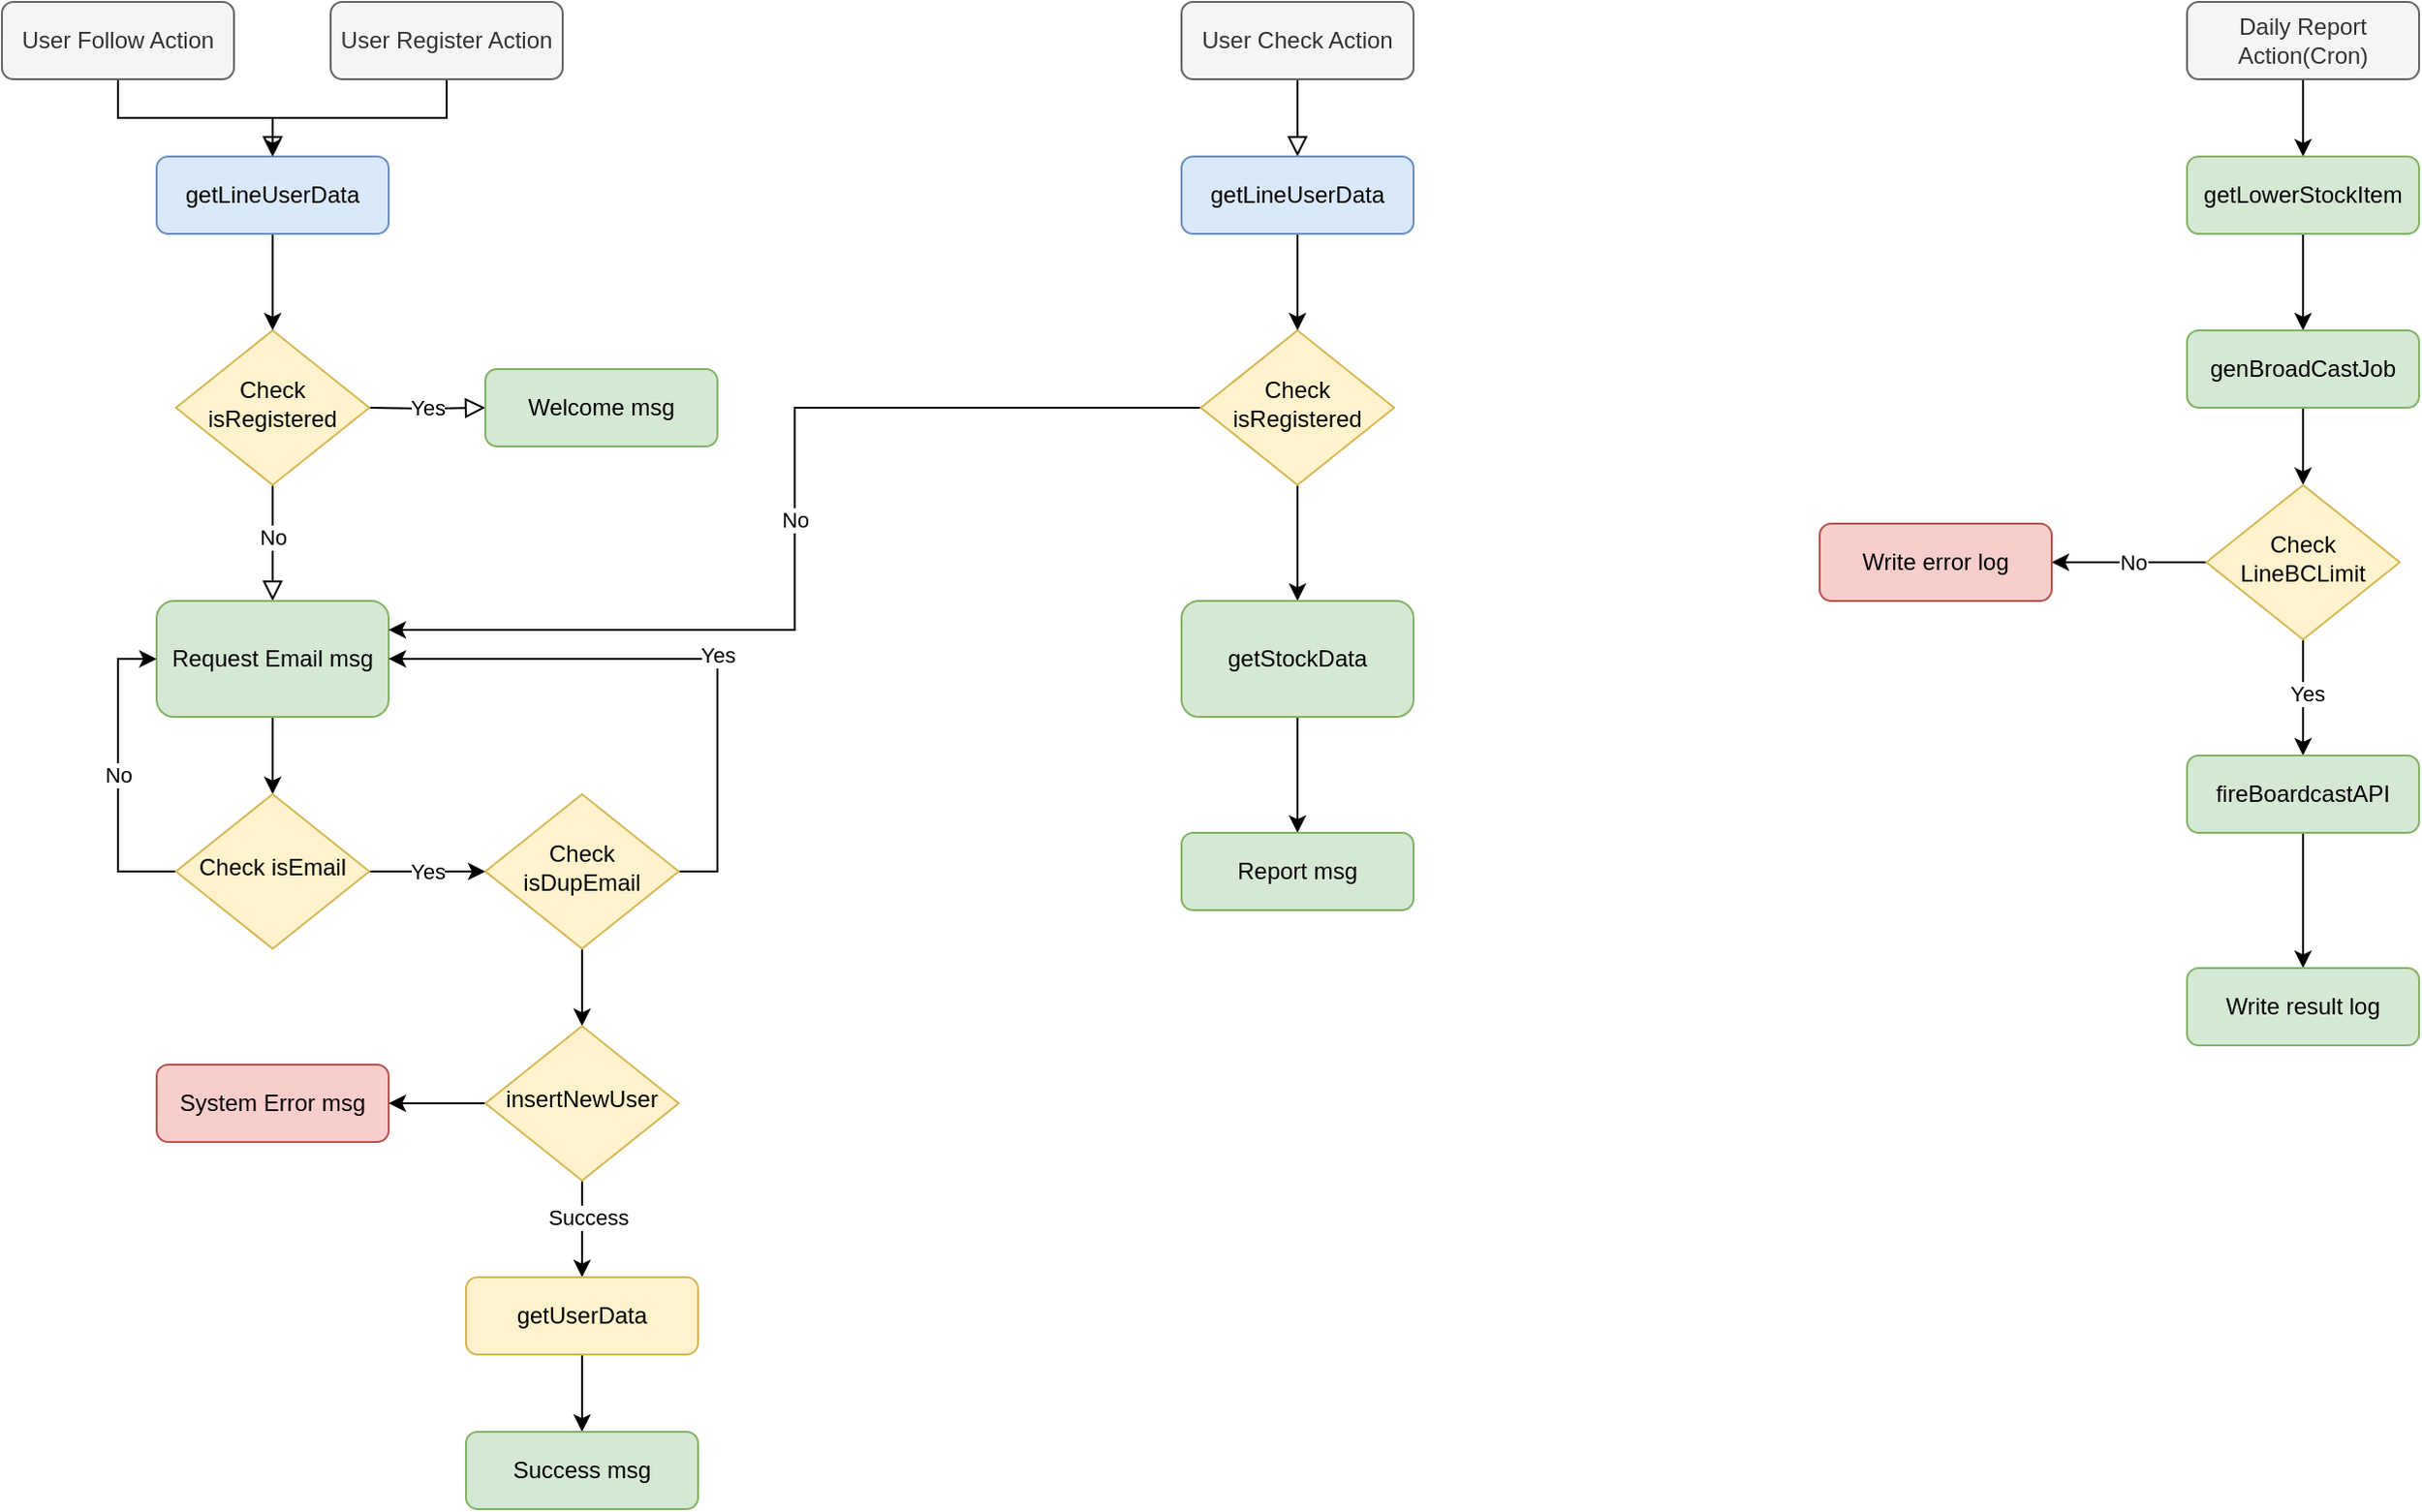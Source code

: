 <mxfile version="14.6.0" type="github">
  <diagram id="C5RBs43oDa-KdzZeNtuy" name="BotFlow">
    <mxGraphModel dx="865" dy="719" grid="1" gridSize="10" guides="1" tooltips="1" connect="1" arrows="1" fold="1" page="1" pageScale="1" pageWidth="2339" pageHeight="3300" math="0" shadow="0">
      <root>
        <mxCell id="WIyWlLk6GJQsqaUBKTNV-0" />
        <mxCell id="WIyWlLk6GJQsqaUBKTNV-1" parent="WIyWlLk6GJQsqaUBKTNV-0" />
        <mxCell id="WIyWlLk6GJQsqaUBKTNV-2" value="" style="rounded=0;html=1;jettySize=auto;orthogonalLoop=1;fontSize=11;endArrow=block;endFill=0;endSize=8;strokeWidth=1;shadow=0;labelBackgroundColor=none;edgeStyle=orthogonalEdgeStyle;entryX=0.5;entryY=0;entryDx=0;entryDy=0;" parent="WIyWlLk6GJQsqaUBKTNV-1" source="WIyWlLk6GJQsqaUBKTNV-3" target="j9nBk9TBt9QKVfz6FYMm-10" edge="1">
          <mxGeometry relative="1" as="geometry">
            <mxPoint x="260" y="170" as="targetPoint" />
          </mxGeometry>
        </mxCell>
        <mxCell id="WIyWlLk6GJQsqaUBKTNV-3" value="User Follow Action" style="rounded=1;whiteSpace=wrap;html=1;fontSize=12;glass=0;strokeWidth=1;shadow=0;fillColor=#f5f5f5;strokeColor=#666666;fontColor=#333333;" parent="WIyWlLk6GJQsqaUBKTNV-1" vertex="1">
          <mxGeometry x="120" y="110" width="120" height="40" as="geometry" />
        </mxCell>
        <mxCell id="WIyWlLk6GJQsqaUBKTNV-4" value="" style="rounded=0;html=1;jettySize=auto;orthogonalLoop=1;fontSize=11;endArrow=block;endFill=0;endSize=8;strokeWidth=1;shadow=0;labelBackgroundColor=none;edgeStyle=orthogonalEdgeStyle;entryX=0.5;entryY=0;entryDx=0;entryDy=0;" parent="WIyWlLk6GJQsqaUBKTNV-1" source="WIyWlLk6GJQsqaUBKTNV-6" target="j9nBk9TBt9QKVfz6FYMm-1" edge="1">
          <mxGeometry y="20" relative="1" as="geometry">
            <mxPoint as="offset" />
            <mxPoint x="260" y="390" as="sourcePoint" />
            <mxPoint x="180" y="450" as="targetPoint" />
          </mxGeometry>
        </mxCell>
        <mxCell id="j9nBk9TBt9QKVfz6FYMm-6" value="No" style="edgeLabel;html=1;align=center;verticalAlign=middle;resizable=0;points=[];" vertex="1" connectable="0" parent="WIyWlLk6GJQsqaUBKTNV-4">
          <mxGeometry x="-0.117" relative="1" as="geometry">
            <mxPoint as="offset" />
          </mxGeometry>
        </mxCell>
        <mxCell id="WIyWlLk6GJQsqaUBKTNV-5" value="" style="edgeStyle=orthogonalEdgeStyle;rounded=0;html=1;jettySize=auto;orthogonalLoop=1;fontSize=11;endArrow=block;endFill=0;endSize=8;strokeWidth=1;shadow=0;labelBackgroundColor=none;entryX=0;entryY=0.5;entryDx=0;entryDy=0;" parent="WIyWlLk6GJQsqaUBKTNV-1" target="WIyWlLk6GJQsqaUBKTNV-7" edge="1">
          <mxGeometry y="10" relative="1" as="geometry">
            <mxPoint as="offset" />
            <mxPoint x="310" y="320" as="sourcePoint" />
            <mxPoint x="380" y="310" as="targetPoint" />
          </mxGeometry>
        </mxCell>
        <mxCell id="j9nBk9TBt9QKVfz6FYMm-5" value="Yes" style="edgeLabel;html=1;align=center;verticalAlign=middle;resizable=0;points=[];" vertex="1" connectable="0" parent="WIyWlLk6GJQsqaUBKTNV-5">
          <mxGeometry x="-0.013" y="1" relative="1" as="geometry">
            <mxPoint as="offset" />
          </mxGeometry>
        </mxCell>
        <mxCell id="WIyWlLk6GJQsqaUBKTNV-6" value="Check isRegistered" style="rhombus;whiteSpace=wrap;html=1;shadow=0;fontFamily=Helvetica;fontSize=12;align=center;strokeWidth=1;spacing=6;spacingTop=-4;fillColor=#fff2cc;strokeColor=#d6b656;" parent="WIyWlLk6GJQsqaUBKTNV-1" vertex="1">
          <mxGeometry x="210" y="280" width="100" height="80" as="geometry" />
        </mxCell>
        <mxCell id="WIyWlLk6GJQsqaUBKTNV-7" value="Welcome msg" style="rounded=1;whiteSpace=wrap;html=1;fontSize=12;glass=0;strokeWidth=1;shadow=0;fillColor=#d5e8d4;strokeColor=#82b366;" parent="WIyWlLk6GJQsqaUBKTNV-1" vertex="1">
          <mxGeometry x="370" y="300" width="120" height="40" as="geometry" />
        </mxCell>
        <mxCell id="j9nBk9TBt9QKVfz6FYMm-3" style="edgeStyle=orthogonalEdgeStyle;rounded=0;orthogonalLoop=1;jettySize=auto;html=1;exitX=0.5;exitY=1;exitDx=0;exitDy=0;entryX=0.5;entryY=0;entryDx=0;entryDy=0;" edge="1" parent="WIyWlLk6GJQsqaUBKTNV-1" source="j9nBk9TBt9QKVfz6FYMm-1" target="j9nBk9TBt9QKVfz6FYMm-2">
          <mxGeometry relative="1" as="geometry" />
        </mxCell>
        <mxCell id="j9nBk9TBt9QKVfz6FYMm-1" value="Request Email msg" style="rounded=1;whiteSpace=wrap;html=1;fillColor=#d5e8d4;strokeColor=#82b366;" vertex="1" parent="WIyWlLk6GJQsqaUBKTNV-1">
          <mxGeometry x="200" y="420" width="120" height="60" as="geometry" />
        </mxCell>
        <mxCell id="j9nBk9TBt9QKVfz6FYMm-4" value="Yes" style="edgeStyle=orthogonalEdgeStyle;rounded=0;orthogonalLoop=1;jettySize=auto;html=1;exitX=1;exitY=0.5;exitDx=0;exitDy=0;entryX=0;entryY=0.5;entryDx=0;entryDy=0;" edge="1" parent="WIyWlLk6GJQsqaUBKTNV-1" source="j9nBk9TBt9QKVfz6FYMm-2" target="j9nBk9TBt9QKVfz6FYMm-9">
          <mxGeometry relative="1" as="geometry">
            <mxPoint x="380" y="560" as="targetPoint" />
          </mxGeometry>
        </mxCell>
        <mxCell id="j9nBk9TBt9QKVfz6FYMm-8" value="No" style="edgeStyle=orthogonalEdgeStyle;rounded=0;orthogonalLoop=1;jettySize=auto;html=1;exitX=0;exitY=0.5;exitDx=0;exitDy=0;entryX=0;entryY=0.5;entryDx=0;entryDy=0;" edge="1" parent="WIyWlLk6GJQsqaUBKTNV-1" source="j9nBk9TBt9QKVfz6FYMm-2" target="j9nBk9TBt9QKVfz6FYMm-1">
          <mxGeometry relative="1" as="geometry" />
        </mxCell>
        <mxCell id="j9nBk9TBt9QKVfz6FYMm-2" value="Check isEmail" style="rhombus;whiteSpace=wrap;html=1;shadow=0;fontFamily=Helvetica;fontSize=12;align=center;strokeWidth=1;spacing=6;spacingTop=-4;fillColor=#fff2cc;strokeColor=#d6b656;" vertex="1" parent="WIyWlLk6GJQsqaUBKTNV-1">
          <mxGeometry x="210" y="520" width="100" height="80" as="geometry" />
        </mxCell>
        <mxCell id="j9nBk9TBt9QKVfz6FYMm-13" style="edgeStyle=orthogonalEdgeStyle;rounded=0;orthogonalLoop=1;jettySize=auto;html=1;exitX=1;exitY=0.5;exitDx=0;exitDy=0;entryX=1;entryY=0.5;entryDx=0;entryDy=0;" edge="1" parent="WIyWlLk6GJQsqaUBKTNV-1" source="j9nBk9TBt9QKVfz6FYMm-9" target="j9nBk9TBt9QKVfz6FYMm-1">
          <mxGeometry relative="1" as="geometry">
            <mxPoint x="520" y="560" as="targetPoint" />
          </mxGeometry>
        </mxCell>
        <mxCell id="j9nBk9TBt9QKVfz6FYMm-14" value="Yes" style="edgeLabel;html=1;align=center;verticalAlign=middle;resizable=0;points=[];" vertex="1" connectable="0" parent="j9nBk9TBt9QKVfz6FYMm-13">
          <mxGeometry x="-0.133" y="-2" relative="1" as="geometry">
            <mxPoint as="offset" />
          </mxGeometry>
        </mxCell>
        <mxCell id="j9nBk9TBt9QKVfz6FYMm-17" style="edgeStyle=orthogonalEdgeStyle;rounded=0;orthogonalLoop=1;jettySize=auto;html=1;exitX=0.5;exitY=1;exitDx=0;exitDy=0;" edge="1" parent="WIyWlLk6GJQsqaUBKTNV-1" source="j9nBk9TBt9QKVfz6FYMm-9">
          <mxGeometry relative="1" as="geometry">
            <mxPoint x="420" y="640" as="targetPoint" />
          </mxGeometry>
        </mxCell>
        <mxCell id="j9nBk9TBt9QKVfz6FYMm-9" value="Check isDupEmail" style="rhombus;whiteSpace=wrap;html=1;shadow=0;fontFamily=Helvetica;fontSize=12;align=center;strokeWidth=1;spacing=6;spacingTop=-4;fillColor=#fff2cc;strokeColor=#d6b656;" vertex="1" parent="WIyWlLk6GJQsqaUBKTNV-1">
          <mxGeometry x="370" y="520" width="100" height="80" as="geometry" />
        </mxCell>
        <mxCell id="j9nBk9TBt9QKVfz6FYMm-11" style="edgeStyle=orthogonalEdgeStyle;rounded=0;orthogonalLoop=1;jettySize=auto;html=1;exitX=0.5;exitY=1;exitDx=0;exitDy=0;entryX=0.5;entryY=0;entryDx=0;entryDy=0;" edge="1" parent="WIyWlLk6GJQsqaUBKTNV-1" source="j9nBk9TBt9QKVfz6FYMm-10" target="WIyWlLk6GJQsqaUBKTNV-6">
          <mxGeometry relative="1" as="geometry" />
        </mxCell>
        <mxCell id="j9nBk9TBt9QKVfz6FYMm-10" value="getLineUserData" style="rounded=1;whiteSpace=wrap;html=1;fontSize=12;glass=0;strokeWidth=1;shadow=0;fillColor=#dae8fc;strokeColor=#6c8ebf;" vertex="1" parent="WIyWlLk6GJQsqaUBKTNV-1">
          <mxGeometry x="200" y="190" width="120" height="40" as="geometry" />
        </mxCell>
        <mxCell id="j9nBk9TBt9QKVfz6FYMm-19" style="edgeStyle=orthogonalEdgeStyle;rounded=0;orthogonalLoop=1;jettySize=auto;html=1;entryX=0.5;entryY=0;entryDx=0;entryDy=0;exitX=0.5;exitY=1;exitDx=0;exitDy=0;" edge="1" parent="WIyWlLk6GJQsqaUBKTNV-1" source="j9nBk9TBt9QKVfz6FYMm-20" target="j9nBk9TBt9QKVfz6FYMm-18">
          <mxGeometry relative="1" as="geometry">
            <mxPoint x="420" y="690" as="sourcePoint" />
          </mxGeometry>
        </mxCell>
        <mxCell id="j9nBk9TBt9QKVfz6FYMm-21" value="Success" style="edgeLabel;html=1;align=center;verticalAlign=middle;resizable=0;points=[];" vertex="1" connectable="0" parent="j9nBk9TBt9QKVfz6FYMm-19">
          <mxGeometry x="-0.244" y="3" relative="1" as="geometry">
            <mxPoint as="offset" />
          </mxGeometry>
        </mxCell>
        <mxCell id="j9nBk9TBt9QKVfz6FYMm-25" style="edgeStyle=orthogonalEdgeStyle;rounded=0;orthogonalLoop=1;jettySize=auto;html=1;exitX=0.5;exitY=1;exitDx=0;exitDy=0;entryX=0.5;entryY=0;entryDx=0;entryDy=0;" edge="1" parent="WIyWlLk6GJQsqaUBKTNV-1" source="j9nBk9TBt9QKVfz6FYMm-18" target="j9nBk9TBt9QKVfz6FYMm-24">
          <mxGeometry relative="1" as="geometry" />
        </mxCell>
        <mxCell id="j9nBk9TBt9QKVfz6FYMm-18" value="getUserData" style="rounded=1;whiteSpace=wrap;html=1;fontSize=12;glass=0;strokeWidth=1;shadow=0;fillColor=#fff2cc;strokeColor=#d6b656;" vertex="1" parent="WIyWlLk6GJQsqaUBKTNV-1">
          <mxGeometry x="360" y="770" width="120" height="40" as="geometry" />
        </mxCell>
        <mxCell id="j9nBk9TBt9QKVfz6FYMm-23" style="edgeStyle=orthogonalEdgeStyle;rounded=0;orthogonalLoop=1;jettySize=auto;html=1;exitX=0;exitY=0.5;exitDx=0;exitDy=0;entryX=1;entryY=0.5;entryDx=0;entryDy=0;" edge="1" parent="WIyWlLk6GJQsqaUBKTNV-1" source="j9nBk9TBt9QKVfz6FYMm-20" target="j9nBk9TBt9QKVfz6FYMm-22">
          <mxGeometry relative="1" as="geometry" />
        </mxCell>
        <mxCell id="j9nBk9TBt9QKVfz6FYMm-20" value="insertNewUser" style="rhombus;whiteSpace=wrap;html=1;shadow=0;fontFamily=Helvetica;fontSize=12;align=center;strokeWidth=1;spacing=6;spacingTop=-4;fillColor=#fff2cc;strokeColor=#d6b656;" vertex="1" parent="WIyWlLk6GJQsqaUBKTNV-1">
          <mxGeometry x="370" y="640" width="100" height="80" as="geometry" />
        </mxCell>
        <mxCell id="j9nBk9TBt9QKVfz6FYMm-22" value="System Error msg" style="rounded=1;whiteSpace=wrap;html=1;fontSize=12;glass=0;strokeWidth=1;shadow=0;fillColor=#f8cecc;strokeColor=#b85450;" vertex="1" parent="WIyWlLk6GJQsqaUBKTNV-1">
          <mxGeometry x="200" y="660" width="120" height="40" as="geometry" />
        </mxCell>
        <mxCell id="j9nBk9TBt9QKVfz6FYMm-24" value="Success msg" style="rounded=1;whiteSpace=wrap;html=1;fontSize=12;glass=0;strokeWidth=1;shadow=0;fillColor=#d5e8d4;strokeColor=#82b366;" vertex="1" parent="WIyWlLk6GJQsqaUBKTNV-1">
          <mxGeometry x="360" y="850" width="120" height="40" as="geometry" />
        </mxCell>
        <mxCell id="j9nBk9TBt9QKVfz6FYMm-26" value="" style="rounded=0;html=1;jettySize=auto;orthogonalLoop=1;fontSize=11;endArrow=block;endFill=0;endSize=8;strokeWidth=1;shadow=0;labelBackgroundColor=none;edgeStyle=orthogonalEdgeStyle;entryX=0.5;entryY=0;entryDx=0;entryDy=0;" edge="1" parent="WIyWlLk6GJQsqaUBKTNV-1" source="j9nBk9TBt9QKVfz6FYMm-27" target="j9nBk9TBt9QKVfz6FYMm-44">
          <mxGeometry relative="1" as="geometry">
            <mxPoint x="790" y="170" as="targetPoint" />
          </mxGeometry>
        </mxCell>
        <mxCell id="j9nBk9TBt9QKVfz6FYMm-27" value="User Check Action" style="rounded=1;whiteSpace=wrap;html=1;fontSize=12;glass=0;strokeWidth=1;shadow=0;fillColor=#f5f5f5;strokeColor=#666666;fontColor=#333333;" vertex="1" parent="WIyWlLk6GJQsqaUBKTNV-1">
          <mxGeometry x="730" y="110" width="120" height="40" as="geometry" />
        </mxCell>
        <mxCell id="j9nBk9TBt9QKVfz6FYMm-55" value="No" style="edgeStyle=orthogonalEdgeStyle;rounded=0;orthogonalLoop=1;jettySize=auto;html=1;exitX=0;exitY=0.5;exitDx=0;exitDy=0;entryX=1;entryY=0.25;entryDx=0;entryDy=0;" edge="1" parent="WIyWlLk6GJQsqaUBKTNV-1" source="j9nBk9TBt9QKVfz6FYMm-32" target="j9nBk9TBt9QKVfz6FYMm-1">
          <mxGeometry relative="1" as="geometry" />
        </mxCell>
        <mxCell id="j9nBk9TBt9QKVfz6FYMm-56" style="edgeStyle=orthogonalEdgeStyle;rounded=0;orthogonalLoop=1;jettySize=auto;html=1;exitX=0.5;exitY=1;exitDx=0;exitDy=0;entryX=0.5;entryY=0;entryDx=0;entryDy=0;" edge="1" parent="WIyWlLk6GJQsqaUBKTNV-1" source="j9nBk9TBt9QKVfz6FYMm-32" target="j9nBk9TBt9QKVfz6FYMm-35">
          <mxGeometry relative="1" as="geometry" />
        </mxCell>
        <mxCell id="j9nBk9TBt9QKVfz6FYMm-32" value="Check isRegistered" style="rhombus;whiteSpace=wrap;html=1;shadow=0;fontFamily=Helvetica;fontSize=12;align=center;strokeWidth=1;spacing=6;spacingTop=-4;fillColor=#fff2cc;strokeColor=#d6b656;" vertex="1" parent="WIyWlLk6GJQsqaUBKTNV-1">
          <mxGeometry x="740" y="280" width="100" height="80" as="geometry" />
        </mxCell>
        <mxCell id="j9nBk9TBt9QKVfz6FYMm-34" style="edgeStyle=orthogonalEdgeStyle;rounded=0;orthogonalLoop=1;jettySize=auto;html=1;exitX=0.5;exitY=1;exitDx=0;exitDy=0;entryX=0.5;entryY=0;entryDx=0;entryDy=0;" edge="1" parent="WIyWlLk6GJQsqaUBKTNV-1" source="j9nBk9TBt9QKVfz6FYMm-35" target="j9nBk9TBt9QKVfz6FYMm-52">
          <mxGeometry relative="1" as="geometry">
            <mxPoint x="790" y="520" as="targetPoint" />
          </mxGeometry>
        </mxCell>
        <mxCell id="j9nBk9TBt9QKVfz6FYMm-35" value="getStockData" style="rounded=1;whiteSpace=wrap;html=1;fillColor=#d5e8d4;strokeColor=#82b366;" vertex="1" parent="WIyWlLk6GJQsqaUBKTNV-1">
          <mxGeometry x="730" y="420" width="120" height="60" as="geometry" />
        </mxCell>
        <mxCell id="j9nBk9TBt9QKVfz6FYMm-43" style="edgeStyle=orthogonalEdgeStyle;rounded=0;orthogonalLoop=1;jettySize=auto;html=1;exitX=0.5;exitY=1;exitDx=0;exitDy=0;entryX=0.5;entryY=0;entryDx=0;entryDy=0;" edge="1" parent="WIyWlLk6GJQsqaUBKTNV-1" source="j9nBk9TBt9QKVfz6FYMm-44" target="j9nBk9TBt9QKVfz6FYMm-32">
          <mxGeometry relative="1" as="geometry" />
        </mxCell>
        <mxCell id="j9nBk9TBt9QKVfz6FYMm-44" value="getLineUserData" style="rounded=1;whiteSpace=wrap;html=1;fontSize=12;glass=0;strokeWidth=1;shadow=0;fillColor=#dae8fc;strokeColor=#6c8ebf;" vertex="1" parent="WIyWlLk6GJQsqaUBKTNV-1">
          <mxGeometry x="730" y="190" width="120" height="40" as="geometry" />
        </mxCell>
        <mxCell id="j9nBk9TBt9QKVfz6FYMm-52" value="Report msg" style="rounded=1;whiteSpace=wrap;html=1;fontSize=12;glass=0;strokeWidth=1;shadow=0;fillColor=#d5e8d4;strokeColor=#82b366;" vertex="1" parent="WIyWlLk6GJQsqaUBKTNV-1">
          <mxGeometry x="730" y="540" width="120" height="40" as="geometry" />
        </mxCell>
        <mxCell id="j9nBk9TBt9QKVfz6FYMm-54" style="edgeStyle=orthogonalEdgeStyle;rounded=0;orthogonalLoop=1;jettySize=auto;html=1;exitX=0.5;exitY=1;exitDx=0;exitDy=0;entryX=0.5;entryY=0;entryDx=0;entryDy=0;" edge="1" parent="WIyWlLk6GJQsqaUBKTNV-1" source="j9nBk9TBt9QKVfz6FYMm-53" target="j9nBk9TBt9QKVfz6FYMm-10">
          <mxGeometry relative="1" as="geometry" />
        </mxCell>
        <mxCell id="j9nBk9TBt9QKVfz6FYMm-53" value="User Register Action" style="rounded=1;whiteSpace=wrap;html=1;fontSize=12;glass=0;strokeWidth=1;shadow=0;fillColor=#f5f5f5;strokeColor=#666666;fontColor=#333333;" vertex="1" parent="WIyWlLk6GJQsqaUBKTNV-1">
          <mxGeometry x="290" y="110" width="120" height="40" as="geometry" />
        </mxCell>
        <mxCell id="j9nBk9TBt9QKVfz6FYMm-60" style="edgeStyle=orthogonalEdgeStyle;rounded=0;orthogonalLoop=1;jettySize=auto;html=1;exitX=0.5;exitY=1;exitDx=0;exitDy=0;entryX=0.5;entryY=0;entryDx=0;entryDy=0;" edge="1" parent="WIyWlLk6GJQsqaUBKTNV-1" source="j9nBk9TBt9QKVfz6FYMm-57" target="j9nBk9TBt9QKVfz6FYMm-59">
          <mxGeometry relative="1" as="geometry" />
        </mxCell>
        <mxCell id="j9nBk9TBt9QKVfz6FYMm-57" value="Daily Report Action(Cron)" style="rounded=1;whiteSpace=wrap;html=1;fontSize=12;glass=0;strokeWidth=1;shadow=0;fillColor=#f5f5f5;strokeColor=#666666;fontColor=#333333;" vertex="1" parent="WIyWlLk6GJQsqaUBKTNV-1">
          <mxGeometry x="1250" y="110" width="120" height="40" as="geometry" />
        </mxCell>
        <mxCell id="j9nBk9TBt9QKVfz6FYMm-63" style="edgeStyle=orthogonalEdgeStyle;rounded=0;orthogonalLoop=1;jettySize=auto;html=1;exitX=0.5;exitY=1;exitDx=0;exitDy=0;entryX=0.5;entryY=0;entryDx=0;entryDy=0;" edge="1" parent="WIyWlLk6GJQsqaUBKTNV-1" source="j9nBk9TBt9QKVfz6FYMm-59" target="j9nBk9TBt9QKVfz6FYMm-61">
          <mxGeometry relative="1" as="geometry" />
        </mxCell>
        <mxCell id="j9nBk9TBt9QKVfz6FYMm-59" value="getLowerStockItem" style="rounded=1;whiteSpace=wrap;html=1;fontSize=12;glass=0;strokeWidth=1;shadow=0;fillColor=#d5e8d4;strokeColor=#82b366;" vertex="1" parent="WIyWlLk6GJQsqaUBKTNV-1">
          <mxGeometry x="1250" y="190" width="120" height="40" as="geometry" />
        </mxCell>
        <mxCell id="j9nBk9TBt9QKVfz6FYMm-64" style="edgeStyle=orthogonalEdgeStyle;rounded=0;orthogonalLoop=1;jettySize=auto;html=1;exitX=0.5;exitY=1;exitDx=0;exitDy=0;entryX=0.5;entryY=0;entryDx=0;entryDy=0;" edge="1" parent="WIyWlLk6GJQsqaUBKTNV-1" source="j9nBk9TBt9QKVfz6FYMm-61" target="j9nBk9TBt9QKVfz6FYMm-62">
          <mxGeometry relative="1" as="geometry" />
        </mxCell>
        <mxCell id="j9nBk9TBt9QKVfz6FYMm-61" value="genBroadCastJob" style="rounded=1;whiteSpace=wrap;html=1;fontSize=12;glass=0;strokeWidth=1;shadow=0;fillColor=#d5e8d4;strokeColor=#82b366;" vertex="1" parent="WIyWlLk6GJQsqaUBKTNV-1">
          <mxGeometry x="1250" y="280" width="120" height="40" as="geometry" />
        </mxCell>
        <mxCell id="j9nBk9TBt9QKVfz6FYMm-66" style="edgeStyle=orthogonalEdgeStyle;rounded=0;orthogonalLoop=1;jettySize=auto;html=1;exitX=0;exitY=0.5;exitDx=0;exitDy=0;entryX=1;entryY=0.5;entryDx=0;entryDy=0;" edge="1" parent="WIyWlLk6GJQsqaUBKTNV-1" source="j9nBk9TBt9QKVfz6FYMm-62" target="j9nBk9TBt9QKVfz6FYMm-65">
          <mxGeometry relative="1" as="geometry" />
        </mxCell>
        <mxCell id="j9nBk9TBt9QKVfz6FYMm-67" value="No" style="edgeLabel;html=1;align=center;verticalAlign=middle;resizable=0;points=[];" vertex="1" connectable="0" parent="j9nBk9TBt9QKVfz6FYMm-66">
          <mxGeometry x="-0.047" relative="1" as="geometry">
            <mxPoint as="offset" />
          </mxGeometry>
        </mxCell>
        <mxCell id="j9nBk9TBt9QKVfz6FYMm-69" style="edgeStyle=orthogonalEdgeStyle;rounded=0;orthogonalLoop=1;jettySize=auto;html=1;exitX=0.5;exitY=1;exitDx=0;exitDy=0;entryX=0.5;entryY=0;entryDx=0;entryDy=0;" edge="1" parent="WIyWlLk6GJQsqaUBKTNV-1" source="j9nBk9TBt9QKVfz6FYMm-62" target="j9nBk9TBt9QKVfz6FYMm-68">
          <mxGeometry relative="1" as="geometry" />
        </mxCell>
        <mxCell id="j9nBk9TBt9QKVfz6FYMm-70" value="Yes" style="edgeLabel;html=1;align=center;verticalAlign=middle;resizable=0;points=[];" vertex="1" connectable="0" parent="j9nBk9TBt9QKVfz6FYMm-69">
          <mxGeometry x="-0.08" y="2" relative="1" as="geometry">
            <mxPoint as="offset" />
          </mxGeometry>
        </mxCell>
        <mxCell id="j9nBk9TBt9QKVfz6FYMm-62" value="Check LineBCLimit" style="rhombus;whiteSpace=wrap;html=1;shadow=0;fontFamily=Helvetica;fontSize=12;align=center;strokeWidth=1;spacing=6;spacingTop=-4;fillColor=#fff2cc;strokeColor=#d6b656;" vertex="1" parent="WIyWlLk6GJQsqaUBKTNV-1">
          <mxGeometry x="1260" y="360" width="100" height="80" as="geometry" />
        </mxCell>
        <mxCell id="j9nBk9TBt9QKVfz6FYMm-65" value="Write error log" style="rounded=1;whiteSpace=wrap;html=1;fontSize=12;glass=0;strokeWidth=1;shadow=0;fillColor=#f8cecc;strokeColor=#b85450;" vertex="1" parent="WIyWlLk6GJQsqaUBKTNV-1">
          <mxGeometry x="1060" y="380" width="120" height="40" as="geometry" />
        </mxCell>
        <mxCell id="j9nBk9TBt9QKVfz6FYMm-72" style="edgeStyle=orthogonalEdgeStyle;rounded=0;orthogonalLoop=1;jettySize=auto;html=1;exitX=0.5;exitY=1;exitDx=0;exitDy=0;entryX=0.5;entryY=0;entryDx=0;entryDy=0;" edge="1" parent="WIyWlLk6GJQsqaUBKTNV-1" source="j9nBk9TBt9QKVfz6FYMm-68">
          <mxGeometry relative="1" as="geometry">
            <mxPoint x="1310" y="610.0" as="targetPoint" />
          </mxGeometry>
        </mxCell>
        <mxCell id="j9nBk9TBt9QKVfz6FYMm-68" value="fireBoardcastAPI" style="rounded=1;whiteSpace=wrap;html=1;fontSize=12;glass=0;strokeWidth=1;shadow=0;fillColor=#d5e8d4;strokeColor=#82b366;" vertex="1" parent="WIyWlLk6GJQsqaUBKTNV-1">
          <mxGeometry x="1250" y="500" width="120" height="40" as="geometry" />
        </mxCell>
        <mxCell id="j9nBk9TBt9QKVfz6FYMm-73" value="Write result log" style="rounded=1;whiteSpace=wrap;html=1;fontSize=12;glass=0;strokeWidth=1;shadow=0;fillColor=#d5e8d4;strokeColor=#82b366;" vertex="1" parent="WIyWlLk6GJQsqaUBKTNV-1">
          <mxGeometry x="1250" y="610" width="120" height="40" as="geometry" />
        </mxCell>
      </root>
    </mxGraphModel>
  </diagram>
</mxfile>
